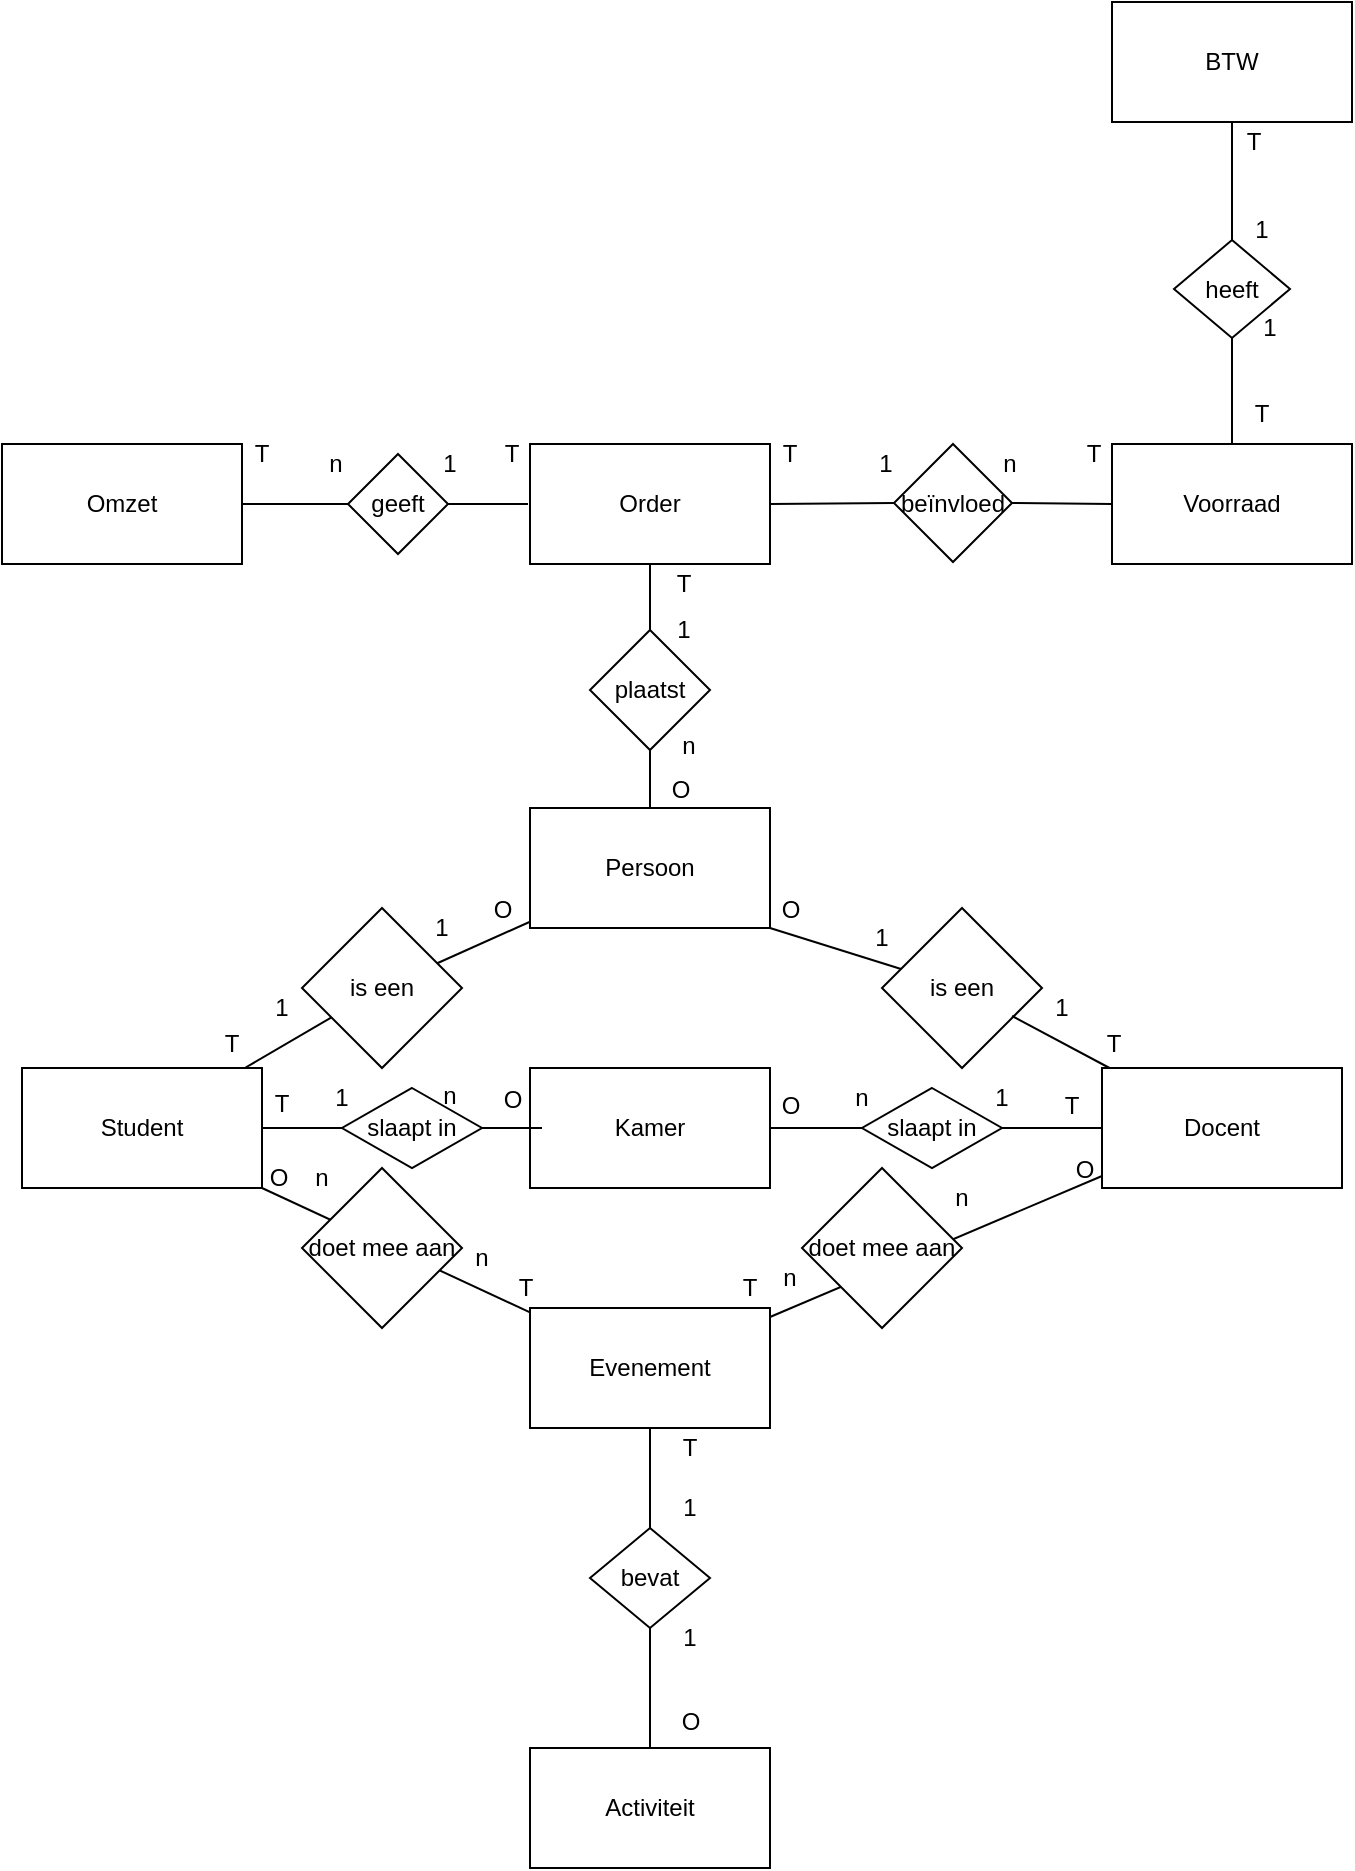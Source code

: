 <mxfile version="12.7.9" type="device"><diagram id="C5RBs43oDa-KdzZeNtuy" name="Page-1"><mxGraphModel dx="678" dy="665" grid="0" gridSize="10" guides="1" tooltips="1" connect="1" arrows="1" fold="1" page="1" pageScale="1" pageWidth="827" pageHeight="1169" math="0" shadow="0"><root><mxCell id="WIyWlLk6GJQsqaUBKTNV-0"/><mxCell id="WIyWlLk6GJQsqaUBKTNV-1" parent="WIyWlLk6GJQsqaUBKTNV-0"/><mxCell id="yXEh6GnZsgV6QzdXw4bD-0" value="Persoon" style="rounded=0;whiteSpace=wrap;html=1;" parent="WIyWlLk6GJQsqaUBKTNV-1" vertex="1"><mxGeometry x="346" y="517" width="120" height="60" as="geometry"/></mxCell><mxCell id="yXEh6GnZsgV6QzdXw4bD-1" value="Student" style="rounded=0;whiteSpace=wrap;html=1;" parent="WIyWlLk6GJQsqaUBKTNV-1" vertex="1"><mxGeometry x="92" y="647" width="120" height="60" as="geometry"/></mxCell><mxCell id="yXEh6GnZsgV6QzdXw4bD-2" value="Docent" style="rounded=0;whiteSpace=wrap;html=1;" parent="WIyWlLk6GJQsqaUBKTNV-1" vertex="1"><mxGeometry x="632" y="647" width="120" height="60" as="geometry"/></mxCell><mxCell id="yXEh6GnZsgV6QzdXw4bD-3" value="" style="endArrow=none;html=1;" parent="WIyWlLk6GJQsqaUBKTNV-1" source="yXEh6GnZsgV6QzdXw4bD-16" target="yXEh6GnZsgV6QzdXw4bD-0" edge="1"><mxGeometry width="50" height="50" relative="1" as="geometry"><mxPoint x="305.274" y="592.101" as="sourcePoint"/><mxPoint x="402" y="777" as="targetPoint"/><Array as="points"/></mxGeometry></mxCell><mxCell id="yXEh6GnZsgV6QzdXw4bD-4" value="" style="endArrow=none;html=1;entryX=1;entryY=1;entryDx=0;entryDy=0;" parent="WIyWlLk6GJQsqaUBKTNV-1" source="yXEh6GnZsgV6QzdXw4bD-17" target="yXEh6GnZsgV6QzdXw4bD-0" edge="1"><mxGeometry width="50" height="50" relative="1" as="geometry"><mxPoint x="452" y="617" as="sourcePoint"/><mxPoint x="502" y="567" as="targetPoint"/></mxGeometry></mxCell><mxCell id="yXEh6GnZsgV6QzdXw4bD-6" value="" style="endArrow=none;html=1;" parent="WIyWlLk6GJQsqaUBKTNV-1" source="yXEh6GnZsgV6QzdXw4bD-1" target="yXEh6GnZsgV6QzdXw4bD-16" edge="1"><mxGeometry width="50" height="50" relative="1" as="geometry"><mxPoint x="210.615" y="647" as="sourcePoint"/><mxPoint x="237.602" y="627.065" as="targetPoint"/><Array as="points"/></mxGeometry></mxCell><mxCell id="yXEh6GnZsgV6QzdXw4bD-8" value="Evenement" style="rounded=0;whiteSpace=wrap;html=1;" parent="WIyWlLk6GJQsqaUBKTNV-1" vertex="1"><mxGeometry x="346" y="767" width="120" height="60" as="geometry"/></mxCell><mxCell id="yXEh6GnZsgV6QzdXw4bD-9" value="" style="endArrow=none;html=1;entryX=1;entryY=1;entryDx=0;entryDy=0;" parent="WIyWlLk6GJQsqaUBKTNV-1" source="yXEh6GnZsgV6QzdXw4bD-8" target="yXEh6GnZsgV6QzdXw4bD-1" edge="1"><mxGeometry width="50" height="50" relative="1" as="geometry"><mxPoint x="352" y="827" as="sourcePoint"/><mxPoint x="402" y="777" as="targetPoint"/></mxGeometry></mxCell><mxCell id="yXEh6GnZsgV6QzdXw4bD-10" value="" style="endArrow=none;html=1;exitX=0;exitY=0.9;exitDx=0;exitDy=0;exitPerimeter=0;" parent="WIyWlLk6GJQsqaUBKTNV-1" source="yXEh6GnZsgV6QzdXw4bD-2" target="yXEh6GnZsgV6QzdXw4bD-8" edge="1"><mxGeometry width="50" height="50" relative="1" as="geometry"><mxPoint x="598.663" y="787" as="sourcePoint"/><mxPoint x="485.33" y="727" as="targetPoint"/></mxGeometry></mxCell><mxCell id="yXEh6GnZsgV6QzdXw4bD-11" value="doet mee aan" style="rhombus;whiteSpace=wrap;html=1;" parent="WIyWlLk6GJQsqaUBKTNV-1" vertex="1"><mxGeometry x="232" y="697" width="80" height="80" as="geometry"/></mxCell><mxCell id="yXEh6GnZsgV6QzdXw4bD-12" value="doet mee aan" style="rhombus;whiteSpace=wrap;html=1;" parent="WIyWlLk6GJQsqaUBKTNV-1" vertex="1"><mxGeometry x="482" y="697" width="80" height="80" as="geometry"/></mxCell><mxCell id="yXEh6GnZsgV6QzdXw4bD-13" value="Kamer" style="rounded=0;whiteSpace=wrap;html=1;" parent="WIyWlLk6GJQsqaUBKTNV-1" vertex="1"><mxGeometry x="346" y="647" width="120" height="60" as="geometry"/></mxCell><mxCell id="yXEh6GnZsgV6QzdXw4bD-14" value="" style="endArrow=none;html=1;exitX=1;exitY=0.5;exitDx=0;exitDy=0;" parent="WIyWlLk6GJQsqaUBKTNV-1" source="yXEh6GnZsgV6QzdXw4bD-1" edge="1"><mxGeometry width="50" height="50" relative="1" as="geometry"><mxPoint x="352" y="727" as="sourcePoint"/><mxPoint x="352" y="677" as="targetPoint"/></mxGeometry></mxCell><mxCell id="yXEh6GnZsgV6QzdXw4bD-15" value="" style="endArrow=none;html=1;entryX=0;entryY=0.5;entryDx=0;entryDy=0;exitX=1;exitY=0.5;exitDx=0;exitDy=0;" parent="WIyWlLk6GJQsqaUBKTNV-1" source="yXEh6GnZsgV6QzdXw4bD-13" target="yXEh6GnZsgV6QzdXw4bD-2" edge="1"><mxGeometry width="50" height="50" relative="1" as="geometry"><mxPoint x="352" y="727" as="sourcePoint"/><mxPoint x="402" y="677" as="targetPoint"/></mxGeometry></mxCell><mxCell id="yXEh6GnZsgV6QzdXw4bD-16" value="is een" style="rhombus;whiteSpace=wrap;html=1;" parent="WIyWlLk6GJQsqaUBKTNV-1" vertex="1"><mxGeometry x="232" y="567" width="80" height="80" as="geometry"/></mxCell><mxCell id="yXEh6GnZsgV6QzdXw4bD-17" value="is een" style="rhombus;whiteSpace=wrap;html=1;" parent="WIyWlLk6GJQsqaUBKTNV-1" vertex="1"><mxGeometry x="522" y="567" width="80" height="80" as="geometry"/></mxCell><mxCell id="yXEh6GnZsgV6QzdXw4bD-18" value="" style="endArrow=none;html=1;entryX=0.813;entryY=0.675;entryDx=0;entryDy=0;entryPerimeter=0;" parent="WIyWlLk6GJQsqaUBKTNV-1" source="yXEh6GnZsgV6QzdXw4bD-2" target="yXEh6GnZsgV6QzdXw4bD-17" edge="1"><mxGeometry width="50" height="50" relative="1" as="geometry"><mxPoint x="596.2" y="647" as="sourcePoint"/><mxPoint x="552" y="617" as="targetPoint"/></mxGeometry></mxCell><mxCell id="yXEh6GnZsgV6QzdXw4bD-19" value="slaapt in" style="rhombus;whiteSpace=wrap;html=1;" parent="WIyWlLk6GJQsqaUBKTNV-1" vertex="1"><mxGeometry x="252" y="657" width="70" height="40" as="geometry"/></mxCell><mxCell id="yXEh6GnZsgV6QzdXw4bD-20" value="slaapt in" style="rhombus;whiteSpace=wrap;html=1;" parent="WIyWlLk6GJQsqaUBKTNV-1" vertex="1"><mxGeometry x="512" y="657" width="70" height="40" as="geometry"/></mxCell><mxCell id="yXEh6GnZsgV6QzdXw4bD-21" value="Activiteit" style="rounded=0;whiteSpace=wrap;html=1;" parent="WIyWlLk6GJQsqaUBKTNV-1" vertex="1"><mxGeometry x="346" y="987" width="120" height="60" as="geometry"/></mxCell><mxCell id="yXEh6GnZsgV6QzdXw4bD-31" value="Voorraad" style="rounded=0;whiteSpace=wrap;html=1;" parent="WIyWlLk6GJQsqaUBKTNV-1" vertex="1"><mxGeometry x="637" y="335" width="120" height="60" as="geometry"/></mxCell><mxCell id="yXEh6GnZsgV6QzdXw4bD-35" value="BTW" style="rounded=0;whiteSpace=wrap;html=1;" parent="WIyWlLk6GJQsqaUBKTNV-1" vertex="1"><mxGeometry x="637" y="114" width="120" height="60" as="geometry"/></mxCell><mxCell id="yXEh6GnZsgV6QzdXw4bD-39" value="" style="endArrow=none;html=1;entryX=0.5;entryY=1;entryDx=0;entryDy=0;exitX=0.5;exitY=0;exitDx=0;exitDy=0;" parent="WIyWlLk6GJQsqaUBKTNV-1" source="yXEh6GnZsgV6QzdXw4bD-40" target="yXEh6GnZsgV6QzdXw4bD-8" edge="1"><mxGeometry width="50" height="50" relative="1" as="geometry"><mxPoint x="356" y="927" as="sourcePoint"/><mxPoint x="406" y="877" as="targetPoint"/></mxGeometry></mxCell><mxCell id="yXEh6GnZsgV6QzdXw4bD-40" value="bevat" style="rhombus;whiteSpace=wrap;html=1;" parent="WIyWlLk6GJQsqaUBKTNV-1" vertex="1"><mxGeometry x="376" y="877" width="60" height="50" as="geometry"/></mxCell><mxCell id="yXEh6GnZsgV6QzdXw4bD-41" value="" style="endArrow=none;html=1;entryX=0.5;entryY=1;entryDx=0;entryDy=0;exitX=0.5;exitY=0;exitDx=0;exitDy=0;" parent="WIyWlLk6GJQsqaUBKTNV-1" source="yXEh6GnZsgV6QzdXw4bD-21" target="yXEh6GnZsgV6QzdXw4bD-40" edge="1"><mxGeometry width="50" height="50" relative="1" as="geometry"><mxPoint x="406" y="987" as="sourcePoint"/><mxPoint x="406" y="827" as="targetPoint"/></mxGeometry></mxCell><mxCell id="yXEh6GnZsgV6QzdXw4bD-42" value="1" style="text;html=1;strokeColor=none;fillColor=none;align=center;verticalAlign=middle;whiteSpace=wrap;rounded=0;" parent="WIyWlLk6GJQsqaUBKTNV-1" vertex="1"><mxGeometry x="282" y="567" width="40" height="20" as="geometry"/></mxCell><mxCell id="yXEh6GnZsgV6QzdXw4bD-45" value="1" style="text;html=1;strokeColor=none;fillColor=none;align=center;verticalAlign=middle;whiteSpace=wrap;rounded=0;" parent="WIyWlLk6GJQsqaUBKTNV-1" vertex="1"><mxGeometry x="212" y="607" width="20" height="20" as="geometry"/></mxCell><mxCell id="yXEh6GnZsgV6QzdXw4bD-46" value="1" style="text;html=1;strokeColor=none;fillColor=none;align=center;verticalAlign=middle;whiteSpace=wrap;rounded=0;" parent="WIyWlLk6GJQsqaUBKTNV-1" vertex="1"><mxGeometry x="512" y="577" width="20" height="10" as="geometry"/></mxCell><mxCell id="yXEh6GnZsgV6QzdXw4bD-47" value="1" style="text;html=1;strokeColor=none;fillColor=none;align=center;verticalAlign=middle;whiteSpace=wrap;rounded=0;" parent="WIyWlLk6GJQsqaUBKTNV-1" vertex="1"><mxGeometry x="602" y="612" width="20" height="10" as="geometry"/></mxCell><mxCell id="yXEh6GnZsgV6QzdXw4bD-48" value="1" style="text;html=1;strokeColor=none;fillColor=none;align=center;verticalAlign=middle;whiteSpace=wrap;rounded=0;" parent="WIyWlLk6GJQsqaUBKTNV-1" vertex="1"><mxGeometry x="572" y="657" width="20" height="10" as="geometry"/></mxCell><mxCell id="yXEh6GnZsgV6QzdXw4bD-49" value="n" style="text;html=1;strokeColor=none;fillColor=none;align=center;verticalAlign=middle;whiteSpace=wrap;rounded=0;" parent="WIyWlLk6GJQsqaUBKTNV-1" vertex="1"><mxGeometry x="502" y="657" width="20" height="10" as="geometry"/></mxCell><mxCell id="yXEh6GnZsgV6QzdXw4bD-61" value="1" style="text;html=1;strokeColor=none;fillColor=none;align=center;verticalAlign=middle;whiteSpace=wrap;rounded=0;" parent="WIyWlLk6GJQsqaUBKTNV-1" vertex="1"><mxGeometry x="242" y="652" width="20" height="20" as="geometry"/></mxCell><mxCell id="yXEh6GnZsgV6QzdXw4bD-62" value="n" style="text;html=1;strokeColor=none;fillColor=none;align=center;verticalAlign=middle;whiteSpace=wrap;rounded=0;" parent="WIyWlLk6GJQsqaUBKTNV-1" vertex="1"><mxGeometry x="296" y="656" width="20" height="10" as="geometry"/></mxCell><mxCell id="yXEh6GnZsgV6QzdXw4bD-63" value="n" style="text;html=1;strokeColor=none;fillColor=none;align=center;verticalAlign=middle;whiteSpace=wrap;rounded=0;" parent="WIyWlLk6GJQsqaUBKTNV-1" vertex="1"><mxGeometry x="312" y="737" width="20" height="10" as="geometry"/></mxCell><mxCell id="yXEh6GnZsgV6QzdXw4bD-65" value="n" style="text;html=1;strokeColor=none;fillColor=none;align=center;verticalAlign=middle;whiteSpace=wrap;rounded=0;" parent="WIyWlLk6GJQsqaUBKTNV-1" vertex="1"><mxGeometry x="232" y="697" width="20" height="10" as="geometry"/></mxCell><mxCell id="yXEh6GnZsgV6QzdXw4bD-66" value="n" style="text;html=1;strokeColor=none;fillColor=none;align=center;verticalAlign=middle;whiteSpace=wrap;rounded=0;" parent="WIyWlLk6GJQsqaUBKTNV-1" vertex="1"><mxGeometry x="466" y="747" width="20" height="10" as="geometry"/></mxCell><mxCell id="yXEh6GnZsgV6QzdXw4bD-67" value="n" style="text;html=1;strokeColor=none;fillColor=none;align=center;verticalAlign=middle;whiteSpace=wrap;rounded=0;" parent="WIyWlLk6GJQsqaUBKTNV-1" vertex="1"><mxGeometry x="552" y="707" width="20" height="10" as="geometry"/></mxCell><mxCell id="yXEh6GnZsgV6QzdXw4bD-69" value="1" style="text;html=1;strokeColor=none;fillColor=none;align=center;verticalAlign=middle;whiteSpace=wrap;rounded=0;" parent="WIyWlLk6GJQsqaUBKTNV-1" vertex="1"><mxGeometry x="406" y="857" width="40" height="20" as="geometry"/></mxCell><mxCell id="yXEh6GnZsgV6QzdXw4bD-70" value="1" style="text;html=1;strokeColor=none;fillColor=none;align=center;verticalAlign=middle;whiteSpace=wrap;rounded=0;" parent="WIyWlLk6GJQsqaUBKTNV-1" vertex="1"><mxGeometry x="416" y="927" width="20" height="10" as="geometry"/></mxCell><mxCell id="yXEh6GnZsgV6QzdXw4bD-71" value="Omzet" style="rounded=0;whiteSpace=wrap;html=1;" parent="WIyWlLk6GJQsqaUBKTNV-1" vertex="1"><mxGeometry x="82" y="335" width="120" height="60" as="geometry"/></mxCell><mxCell id="yXEh6GnZsgV6QzdXw4bD-79" value="1" style="text;html=1;strokeColor=none;fillColor=none;align=center;verticalAlign=middle;whiteSpace=wrap;rounded=0;" parent="WIyWlLk6GJQsqaUBKTNV-1" vertex="1"><mxGeometry x="296" y="340" width="20" height="10" as="geometry"/></mxCell><mxCell id="yXEh6GnZsgV6QzdXw4bD-80" value="n" style="text;html=1;strokeColor=none;fillColor=none;align=center;verticalAlign=middle;whiteSpace=wrap;rounded=0;" parent="WIyWlLk6GJQsqaUBKTNV-1" vertex="1"><mxGeometry x="239" y="340" width="20" height="10" as="geometry"/></mxCell><mxCell id="yXEh6GnZsgV6QzdXw4bD-86" value="Order" style="rounded=0;whiteSpace=wrap;html=1;" parent="WIyWlLk6GJQsqaUBKTNV-1" vertex="1"><mxGeometry x="346" y="335" width="120" height="60" as="geometry"/></mxCell><mxCell id="yXEh6GnZsgV6QzdXw4bD-88" value="" style="endArrow=none;html=1;entryX=0.5;entryY=1;entryDx=0;entryDy=0;exitX=0.5;exitY=0;exitDx=0;exitDy=0;" parent="WIyWlLk6GJQsqaUBKTNV-1" source="yXEh6GnZsgV6QzdXw4bD-87" target="yXEh6GnZsgV6QzdXw4bD-86" edge="1"><mxGeometry width="50" height="50" relative="1" as="geometry"><mxPoint x="335" y="474" as="sourcePoint"/><mxPoint x="385" y="424" as="targetPoint"/></mxGeometry></mxCell><mxCell id="yXEh6GnZsgV6QzdXw4bD-87" value="plaatst" style="rhombus;whiteSpace=wrap;html=1;" parent="WIyWlLk6GJQsqaUBKTNV-1" vertex="1"><mxGeometry x="376" y="428" width="60" height="60" as="geometry"/></mxCell><mxCell id="yXEh6GnZsgV6QzdXw4bD-89" value="" style="endArrow=none;html=1;entryX=0.5;entryY=1;entryDx=0;entryDy=0;exitX=0.5;exitY=0;exitDx=0;exitDy=0;" parent="WIyWlLk6GJQsqaUBKTNV-1" source="yXEh6GnZsgV6QzdXw4bD-0" target="yXEh6GnZsgV6QzdXw4bD-87" edge="1"><mxGeometry width="50" height="50" relative="1" as="geometry"><mxPoint x="406" y="517" as="sourcePoint"/><mxPoint x="406" y="395" as="targetPoint"/></mxGeometry></mxCell><mxCell id="yXEh6GnZsgV6QzdXw4bD-90" value="" style="endArrow=none;html=1;exitX=1;exitY=0.5;exitDx=0;exitDy=0;" parent="WIyWlLk6GJQsqaUBKTNV-1" source="yXEh6GnZsgV6QzdXw4bD-71" edge="1"><mxGeometry width="50" height="50" relative="1" as="geometry"><mxPoint x="570" y="356" as="sourcePoint"/><mxPoint x="345" y="365" as="targetPoint"/></mxGeometry></mxCell><mxCell id="yXEh6GnZsgV6QzdXw4bD-74" value="geeft" style="rhombus;whiteSpace=wrap;html=1;" parent="WIyWlLk6GJQsqaUBKTNV-1" vertex="1"><mxGeometry x="255" y="340" width="50" height="50" as="geometry"/></mxCell><mxCell id="yXEh6GnZsgV6QzdXw4bD-92" value="" style="endArrow=none;html=1;exitX=1;exitY=0.5;exitDx=0;exitDy=0;entryX=0;entryY=0.5;entryDx=0;entryDy=0;" parent="WIyWlLk6GJQsqaUBKTNV-1" source="yXEh6GnZsgV6QzdXw4bD-93" target="yXEh6GnZsgV6QzdXw4bD-31" edge="1"><mxGeometry width="50" height="50" relative="1" as="geometry"><mxPoint x="570" y="356" as="sourcePoint"/><mxPoint x="620" y="306" as="targetPoint"/></mxGeometry></mxCell><mxCell id="yXEh6GnZsgV6QzdXw4bD-93" value="beïnvloed" style="rhombus;whiteSpace=wrap;html=1;" parent="WIyWlLk6GJQsqaUBKTNV-1" vertex="1"><mxGeometry x="528" y="335" width="59" height="59" as="geometry"/></mxCell><mxCell id="yXEh6GnZsgV6QzdXw4bD-94" value="" style="endArrow=none;html=1;exitX=1;exitY=0.5;exitDx=0;exitDy=0;entryX=0;entryY=0.5;entryDx=0;entryDy=0;" parent="WIyWlLk6GJQsqaUBKTNV-1" source="yXEh6GnZsgV6QzdXw4bD-86" target="yXEh6GnZsgV6QzdXw4bD-93" edge="1"><mxGeometry width="50" height="50" relative="1" as="geometry"><mxPoint x="466" y="365" as="sourcePoint"/><mxPoint x="637" y="365" as="targetPoint"/></mxGeometry></mxCell><mxCell id="yXEh6GnZsgV6QzdXw4bD-96" value="" style="endArrow=none;html=1;entryX=0.5;entryY=1;entryDx=0;entryDy=0;exitX=0.5;exitY=0;exitDx=0;exitDy=0;" parent="WIyWlLk6GJQsqaUBKTNV-1" source="yXEh6GnZsgV6QzdXw4bD-95" target="yXEh6GnZsgV6QzdXw4bD-35" edge="1"><mxGeometry width="50" height="50" relative="1" as="geometry"><mxPoint x="658" y="270" as="sourcePoint"/><mxPoint x="708" y="220" as="targetPoint"/></mxGeometry></mxCell><mxCell id="yXEh6GnZsgV6QzdXw4bD-95" value="heeft" style="rhombus;whiteSpace=wrap;html=1;" parent="WIyWlLk6GJQsqaUBKTNV-1" vertex="1"><mxGeometry x="668" y="233" width="58" height="49" as="geometry"/></mxCell><mxCell id="yXEh6GnZsgV6QzdXw4bD-97" value="" style="endArrow=none;html=1;entryX=0.5;entryY=1;entryDx=0;entryDy=0;exitX=0.5;exitY=0;exitDx=0;exitDy=0;" parent="WIyWlLk6GJQsqaUBKTNV-1" source="yXEh6GnZsgV6QzdXw4bD-31" target="yXEh6GnZsgV6QzdXw4bD-95" edge="1"><mxGeometry width="50" height="50" relative="1" as="geometry"><mxPoint x="697" y="335" as="sourcePoint"/><mxPoint x="697" y="174" as="targetPoint"/></mxGeometry></mxCell><mxCell id="yXEh6GnZsgV6QzdXw4bD-98" value="1" style="text;html=1;strokeColor=none;fillColor=none;align=center;verticalAlign=middle;whiteSpace=wrap;rounded=0;" parent="WIyWlLk6GJQsqaUBKTNV-1" vertex="1"><mxGeometry x="514" y="340" width="20" height="10" as="geometry"/></mxCell><mxCell id="yXEh6GnZsgV6QzdXw4bD-100" value="n" style="text;html=1;strokeColor=none;fillColor=none;align=center;verticalAlign=middle;whiteSpace=wrap;rounded=0;" parent="WIyWlLk6GJQsqaUBKTNV-1" vertex="1"><mxGeometry x="576" y="340" width="20" height="10" as="geometry"/></mxCell><mxCell id="yXEh6GnZsgV6QzdXw4bD-101" value="1" style="text;html=1;strokeColor=none;fillColor=none;align=center;verticalAlign=middle;whiteSpace=wrap;rounded=0;" parent="WIyWlLk6GJQsqaUBKTNV-1" vertex="1"><mxGeometry x="706" y="272" width="20" height="10" as="geometry"/></mxCell><mxCell id="yXEh6GnZsgV6QzdXw4bD-102" value="1" style="text;html=1;strokeColor=none;fillColor=none;align=center;verticalAlign=middle;whiteSpace=wrap;rounded=0;" parent="WIyWlLk6GJQsqaUBKTNV-1" vertex="1"><mxGeometry x="702" y="223" width="20" height="10" as="geometry"/></mxCell><mxCell id="3fZHvlXxBeab2Gpht190-0" value="T" style="text;html=1;strokeColor=none;fillColor=none;align=center;verticalAlign=middle;whiteSpace=wrap;rounded=0;" vertex="1" parent="WIyWlLk6GJQsqaUBKTNV-1"><mxGeometry x="406" y="827" width="40" height="20" as="geometry"/></mxCell><mxCell id="3fZHvlXxBeab2Gpht190-1" value="O" style="text;html=1;align=center;verticalAlign=middle;resizable=0;points=[];autosize=1;" vertex="1" parent="WIyWlLk6GJQsqaUBKTNV-1"><mxGeometry x="416.5" y="965" width="19" height="18" as="geometry"/></mxCell><mxCell id="3fZHvlXxBeab2Gpht190-3" value="T" style="text;html=1;strokeColor=none;fillColor=none;align=center;verticalAlign=middle;whiteSpace=wrap;rounded=0;" vertex="1" parent="WIyWlLk6GJQsqaUBKTNV-1"><mxGeometry x="324" y="747" width="40" height="20" as="geometry"/></mxCell><mxCell id="3fZHvlXxBeab2Gpht190-4" value="O" style="text;html=1;align=center;verticalAlign=middle;resizable=0;points=[];autosize=1;" vertex="1" parent="WIyWlLk6GJQsqaUBKTNV-1"><mxGeometry x="210" y="693" width="19" height="18" as="geometry"/></mxCell><mxCell id="3fZHvlXxBeab2Gpht190-5" value="T" style="text;html=1;strokeColor=none;fillColor=none;align=center;verticalAlign=middle;whiteSpace=wrap;rounded=0;" vertex="1" parent="WIyWlLk6GJQsqaUBKTNV-1"><mxGeometry x="435.5" y="747" width="40" height="20" as="geometry"/></mxCell><mxCell id="3fZHvlXxBeab2Gpht190-6" value="O" style="text;html=1;align=center;verticalAlign=middle;resizable=0;points=[];autosize=1;" vertex="1" parent="WIyWlLk6GJQsqaUBKTNV-1"><mxGeometry x="613" y="689" width="19" height="18" as="geometry"/></mxCell><mxCell id="3fZHvlXxBeab2Gpht190-7" value="O" style="text;html=1;align=center;verticalAlign=middle;resizable=0;points=[];autosize=1;" vertex="1" parent="WIyWlLk6GJQsqaUBKTNV-1"><mxGeometry x="466" y="657" width="19" height="18" as="geometry"/></mxCell><mxCell id="3fZHvlXxBeab2Gpht190-8" value="T" style="text;html=1;strokeColor=none;fillColor=none;align=center;verticalAlign=middle;whiteSpace=wrap;rounded=0;" vertex="1" parent="WIyWlLk6GJQsqaUBKTNV-1"><mxGeometry x="597" y="656" width="40" height="20" as="geometry"/></mxCell><mxCell id="3fZHvlXxBeab2Gpht190-9" value="O" style="text;html=1;align=center;verticalAlign=middle;resizable=0;points=[];autosize=1;" vertex="1" parent="WIyWlLk6GJQsqaUBKTNV-1"><mxGeometry x="327" y="654" width="19" height="18" as="geometry"/></mxCell><mxCell id="3fZHvlXxBeab2Gpht190-11" value="T" style="text;html=1;strokeColor=none;fillColor=none;align=center;verticalAlign=middle;whiteSpace=wrap;rounded=0;" vertex="1" parent="WIyWlLk6GJQsqaUBKTNV-1"><mxGeometry x="202" y="655" width="40" height="20" as="geometry"/></mxCell><mxCell id="3fZHvlXxBeab2Gpht190-12" value="T" style="text;html=1;strokeColor=none;fillColor=none;align=center;verticalAlign=middle;whiteSpace=wrap;rounded=0;" vertex="1" parent="WIyWlLk6GJQsqaUBKTNV-1"><mxGeometry x="177" y="625" width="40" height="20" as="geometry"/></mxCell><mxCell id="3fZHvlXxBeab2Gpht190-13" value="T" style="text;html=1;strokeColor=none;fillColor=none;align=center;verticalAlign=middle;whiteSpace=wrap;rounded=0;" vertex="1" parent="WIyWlLk6GJQsqaUBKTNV-1"><mxGeometry x="618" y="625" width="40" height="20" as="geometry"/></mxCell><mxCell id="3fZHvlXxBeab2Gpht190-14" value="O" style="text;html=1;align=center;verticalAlign=middle;resizable=0;points=[];autosize=1;" vertex="1" parent="WIyWlLk6GJQsqaUBKTNV-1"><mxGeometry x="466.5" y="559" width="19" height="18" as="geometry"/></mxCell><mxCell id="3fZHvlXxBeab2Gpht190-15" value="O" style="text;html=1;align=center;verticalAlign=middle;resizable=0;points=[];autosize=1;" vertex="1" parent="WIyWlLk6GJQsqaUBKTNV-1"><mxGeometry x="322" y="559" width="19" height="18" as="geometry"/></mxCell><mxCell id="3fZHvlXxBeab2Gpht190-16" value="T" style="text;html=1;strokeColor=none;fillColor=none;align=center;verticalAlign=middle;whiteSpace=wrap;rounded=0;" vertex="1" parent="WIyWlLk6GJQsqaUBKTNV-1"><mxGeometry x="403" y="395" width="40" height="20" as="geometry"/></mxCell><mxCell id="3fZHvlXxBeab2Gpht190-19" value="O" style="text;html=1;align=center;verticalAlign=middle;resizable=0;points=[];autosize=1;" vertex="1" parent="WIyWlLk6GJQsqaUBKTNV-1"><mxGeometry x="411" y="499" width="19" height="18" as="geometry"/></mxCell><mxCell id="3fZHvlXxBeab2Gpht190-21" value="1" style="text;html=1;strokeColor=none;fillColor=none;align=center;verticalAlign=middle;whiteSpace=wrap;rounded=0;" vertex="1" parent="WIyWlLk6GJQsqaUBKTNV-1"><mxGeometry x="413" y="423" width="20" height="10" as="geometry"/></mxCell><mxCell id="3fZHvlXxBeab2Gpht190-23" value="n" style="text;html=1;align=center;verticalAlign=middle;resizable=0;points=[];autosize=1;" vertex="1" parent="WIyWlLk6GJQsqaUBKTNV-1"><mxGeometry x="416" y="477" width="17" height="18" as="geometry"/></mxCell><mxCell id="3fZHvlXxBeab2Gpht190-27" value="T" style="text;html=1;strokeColor=none;fillColor=none;align=center;verticalAlign=middle;whiteSpace=wrap;rounded=0;" vertex="1" parent="WIyWlLk6GJQsqaUBKTNV-1"><mxGeometry x="316.5" y="330" width="40" height="20" as="geometry"/></mxCell><mxCell id="3fZHvlXxBeab2Gpht190-28" value="T" style="text;html=1;strokeColor=none;fillColor=none;align=center;verticalAlign=middle;whiteSpace=wrap;rounded=0;" vertex="1" parent="WIyWlLk6GJQsqaUBKTNV-1"><mxGeometry x="192" y="330" width="40" height="20" as="geometry"/></mxCell><mxCell id="3fZHvlXxBeab2Gpht190-29" value="T" style="text;html=1;strokeColor=none;fillColor=none;align=center;verticalAlign=middle;whiteSpace=wrap;rounded=0;" vertex="1" parent="WIyWlLk6GJQsqaUBKTNV-1"><mxGeometry x="456" y="330" width="40" height="20" as="geometry"/></mxCell><mxCell id="3fZHvlXxBeab2Gpht190-30" value="T" style="text;html=1;strokeColor=none;fillColor=none;align=center;verticalAlign=middle;whiteSpace=wrap;rounded=0;" vertex="1" parent="WIyWlLk6GJQsqaUBKTNV-1"><mxGeometry x="608" y="330" width="40" height="20" as="geometry"/></mxCell><mxCell id="3fZHvlXxBeab2Gpht190-31" value="T" style="text;html=1;strokeColor=none;fillColor=none;align=center;verticalAlign=middle;whiteSpace=wrap;rounded=0;" vertex="1" parent="WIyWlLk6GJQsqaUBKTNV-1"><mxGeometry x="692" y="310" width="40" height="20" as="geometry"/></mxCell><mxCell id="3fZHvlXxBeab2Gpht190-32" value="T" style="text;html=1;strokeColor=none;fillColor=none;align=center;verticalAlign=middle;whiteSpace=wrap;rounded=0;" vertex="1" parent="WIyWlLk6GJQsqaUBKTNV-1"><mxGeometry x="688" y="174" width="40" height="20" as="geometry"/></mxCell></root></mxGraphModel></diagram></mxfile>